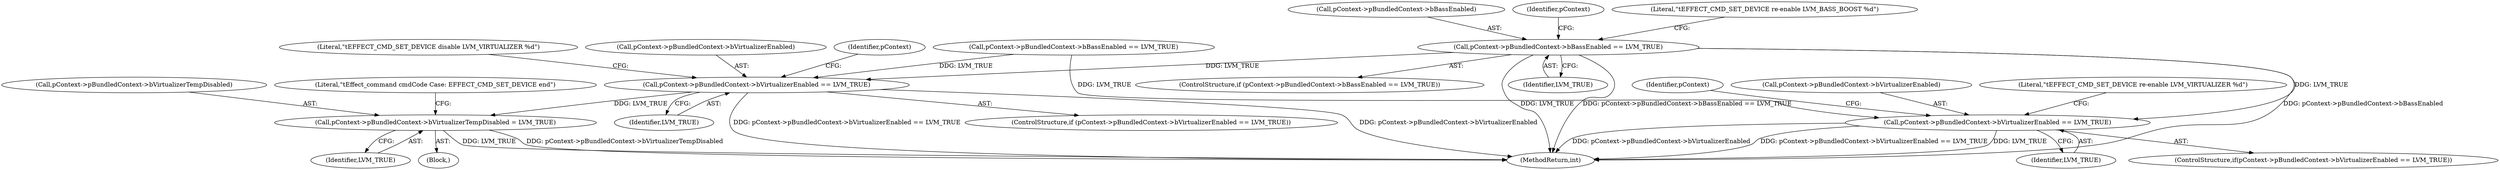 digraph "0_Android_9e29523b9537983b4c4b205ff868d0b3bca0383b@pointer" {
"1000981" [label="(Call,pContext->pBundledContext->bBassEnabled == LVM_TRUE)"];
"1001033" [label="(Call,pContext->pBundledContext->bVirtualizerEnabled == LVM_TRUE)"];
"1001049" [label="(Call,pContext->pBundledContext->bVirtualizerTempDisabled = LVM_TRUE)"];
"1001065" [label="(Call,pContext->pBundledContext->bVirtualizerEnabled == LVM_TRUE)"];
"1001039" [label="(Identifier,LVM_TRUE)"];
"1001065" [label="(Call,pContext->pBundledContext->bVirtualizerEnabled == LVM_TRUE)"];
"1000987" [label="(Identifier,LVM_TRUE)"];
"1001052" [label="(Identifier,pContext)"];
"1001071" [label="(Identifier,LVM_TRUE)"];
"1001084" [label="(Identifier,pContext)"];
"1001066" [label="(Call,pContext->pBundledContext->bVirtualizerEnabled)"];
"1000982" [label="(Call,pContext->pBundledContext->bBassEnabled)"];
"1000949" [label="(Call,pContext->pBundledContext->bBassEnabled == LVM_TRUE)"];
"1001042" [label="(Literal,\"\tEFFECT_CMD_SET_DEVICE disable LVM_VIRTUALIZER %d\")"];
"1000980" [label="(ControlStructure,if (pContext->pBundledContext->bBassEnabled == LVM_TRUE))"];
"1001271" [label="(MethodReturn,int)"];
"1001089" [label="(Literal,\"\tEffect_command cmdCode Case: EFFECT_CMD_SET_DEVICE end\")"];
"1001055" [label="(Identifier,LVM_TRUE)"];
"1001049" [label="(Call,pContext->pBundledContext->bVirtualizerTempDisabled = LVM_TRUE)"];
"1001033" [label="(Call,pContext->pBundledContext->bVirtualizerEnabled == LVM_TRUE)"];
"1001000" [label="(Identifier,pContext)"];
"1001050" [label="(Call,pContext->pBundledContext->bVirtualizerTempDisabled)"];
"1001034" [label="(Call,pContext->pBundledContext->bVirtualizerEnabled)"];
"1001032" [label="(ControlStructure,if (pContext->pBundledContext->bVirtualizerEnabled == LVM_TRUE))"];
"1001023" [label="(Block,)"];
"1000990" [label="(Literal,\"\tEFFECT_CMD_SET_DEVICE re-enable LVM_BASS_BOOST %d\")"];
"1000981" [label="(Call,pContext->pBundledContext->bBassEnabled == LVM_TRUE)"];
"1001064" [label="(ControlStructure,if(pContext->pBundledContext->bVirtualizerEnabled == LVM_TRUE))"];
"1001074" [label="(Literal,\"\tEFFECT_CMD_SET_DEVICE re-enable LVM_VIRTUALIZER %d\")"];
"1000981" -> "1000980"  [label="AST: "];
"1000981" -> "1000987"  [label="CFG: "];
"1000982" -> "1000981"  [label="AST: "];
"1000987" -> "1000981"  [label="AST: "];
"1000990" -> "1000981"  [label="CFG: "];
"1001000" -> "1000981"  [label="CFG: "];
"1000981" -> "1001271"  [label="DDG: pContext->pBundledContext->bBassEnabled == LVM_TRUE"];
"1000981" -> "1001271"  [label="DDG: pContext->pBundledContext->bBassEnabled"];
"1000981" -> "1001271"  [label="DDG: LVM_TRUE"];
"1000981" -> "1001033"  [label="DDG: LVM_TRUE"];
"1000981" -> "1001065"  [label="DDG: LVM_TRUE"];
"1001033" -> "1001032"  [label="AST: "];
"1001033" -> "1001039"  [label="CFG: "];
"1001034" -> "1001033"  [label="AST: "];
"1001039" -> "1001033"  [label="AST: "];
"1001042" -> "1001033"  [label="CFG: "];
"1001052" -> "1001033"  [label="CFG: "];
"1001033" -> "1001271"  [label="DDG: pContext->pBundledContext->bVirtualizerEnabled == LVM_TRUE"];
"1001033" -> "1001271"  [label="DDG: pContext->pBundledContext->bVirtualizerEnabled"];
"1000949" -> "1001033"  [label="DDG: LVM_TRUE"];
"1001033" -> "1001049"  [label="DDG: LVM_TRUE"];
"1001049" -> "1001023"  [label="AST: "];
"1001049" -> "1001055"  [label="CFG: "];
"1001050" -> "1001049"  [label="AST: "];
"1001055" -> "1001049"  [label="AST: "];
"1001089" -> "1001049"  [label="CFG: "];
"1001049" -> "1001271"  [label="DDG: LVM_TRUE"];
"1001049" -> "1001271"  [label="DDG: pContext->pBundledContext->bVirtualizerTempDisabled"];
"1001065" -> "1001064"  [label="AST: "];
"1001065" -> "1001071"  [label="CFG: "];
"1001066" -> "1001065"  [label="AST: "];
"1001071" -> "1001065"  [label="AST: "];
"1001074" -> "1001065"  [label="CFG: "];
"1001084" -> "1001065"  [label="CFG: "];
"1001065" -> "1001271"  [label="DDG: pContext->pBundledContext->bVirtualizerEnabled"];
"1001065" -> "1001271"  [label="DDG: pContext->pBundledContext->bVirtualizerEnabled == LVM_TRUE"];
"1001065" -> "1001271"  [label="DDG: LVM_TRUE"];
"1000949" -> "1001065"  [label="DDG: LVM_TRUE"];
}
